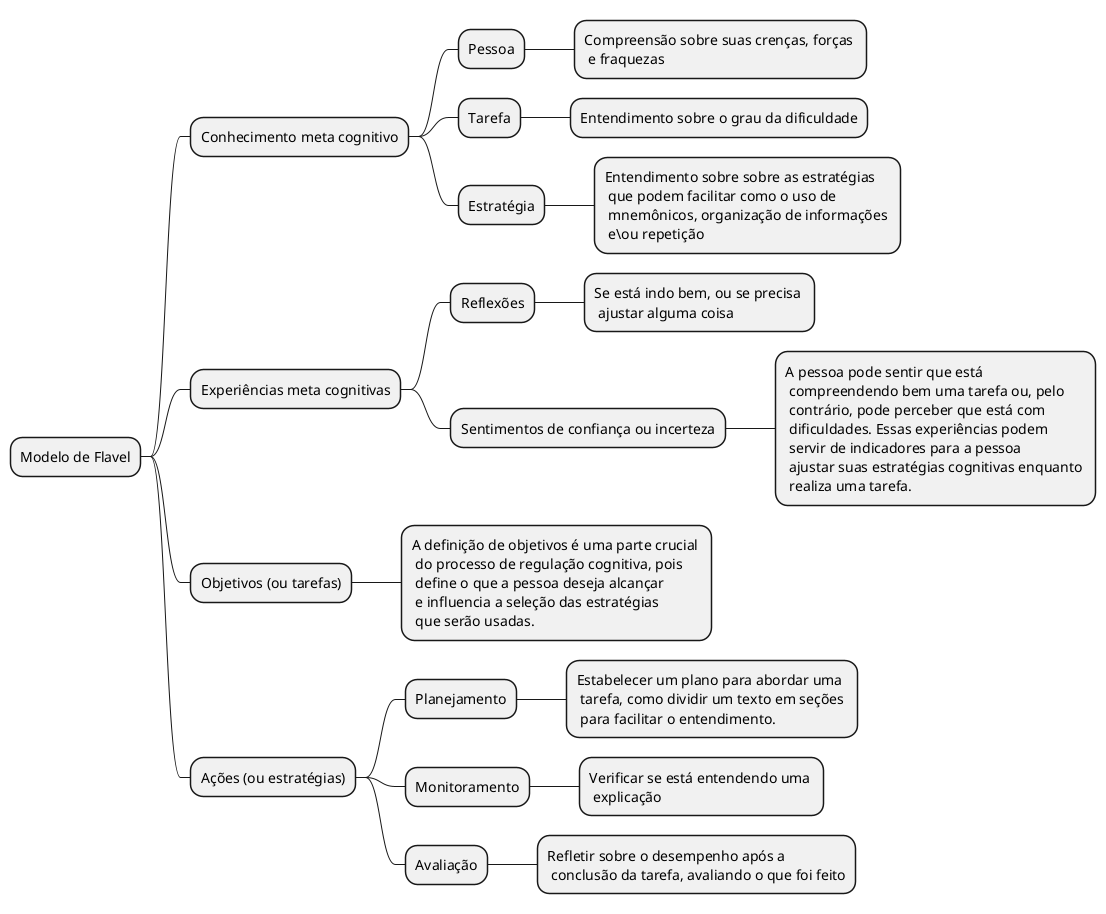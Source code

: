 @startmindmap

* Modelo de Flavel
** Conhecimento meta cognitivo
*** Pessoa
**** Compreensão sobre suas crenças, forças \n e fraquezas

*** Tarefa
**** Entendimento sobre o grau da dificuldade

*** Estratégia
**** Entendimento sobre sobre as estratégias \n que podem facilitar como o uso de \n mnemônicos, organização de informações \n e\ou repetição

** Experiências meta cognitivas
*** Reflexões
**** Se está indo bem, ou se precisa \n ajustar alguma coisa

*** Sentimentos de confiança ou incerteza
**** A pessoa pode sentir que está \n compreendendo bem uma tarefa ou, pelo \n contrário, pode perceber que está com \n dificuldades. Essas experiências podem \n servir de indicadores para a pessoa \n ajustar suas estratégias cognitivas enquanto \n realiza uma tarefa.

** Objetivos (ou tarefas)
*** A definição de objetivos é uma parte crucial \n do processo de regulação cognitiva, pois \n define o que a pessoa deseja alcançar \n e influencia a seleção das estratégias \n que serão usadas.

** Ações (ou estratégias)
*** Planejamento
**** Estabelecer um plano para abordar uma \n tarefa, como dividir um texto em seções \n para facilitar o entendimento.

*** Monitoramento
**** Verificar se está entendendo uma \n explicação

*** Avaliação
**** Refletir sobre o desempenho após a \n conclusão da tarefa, avaliando o que foi feito

@endmindmap
